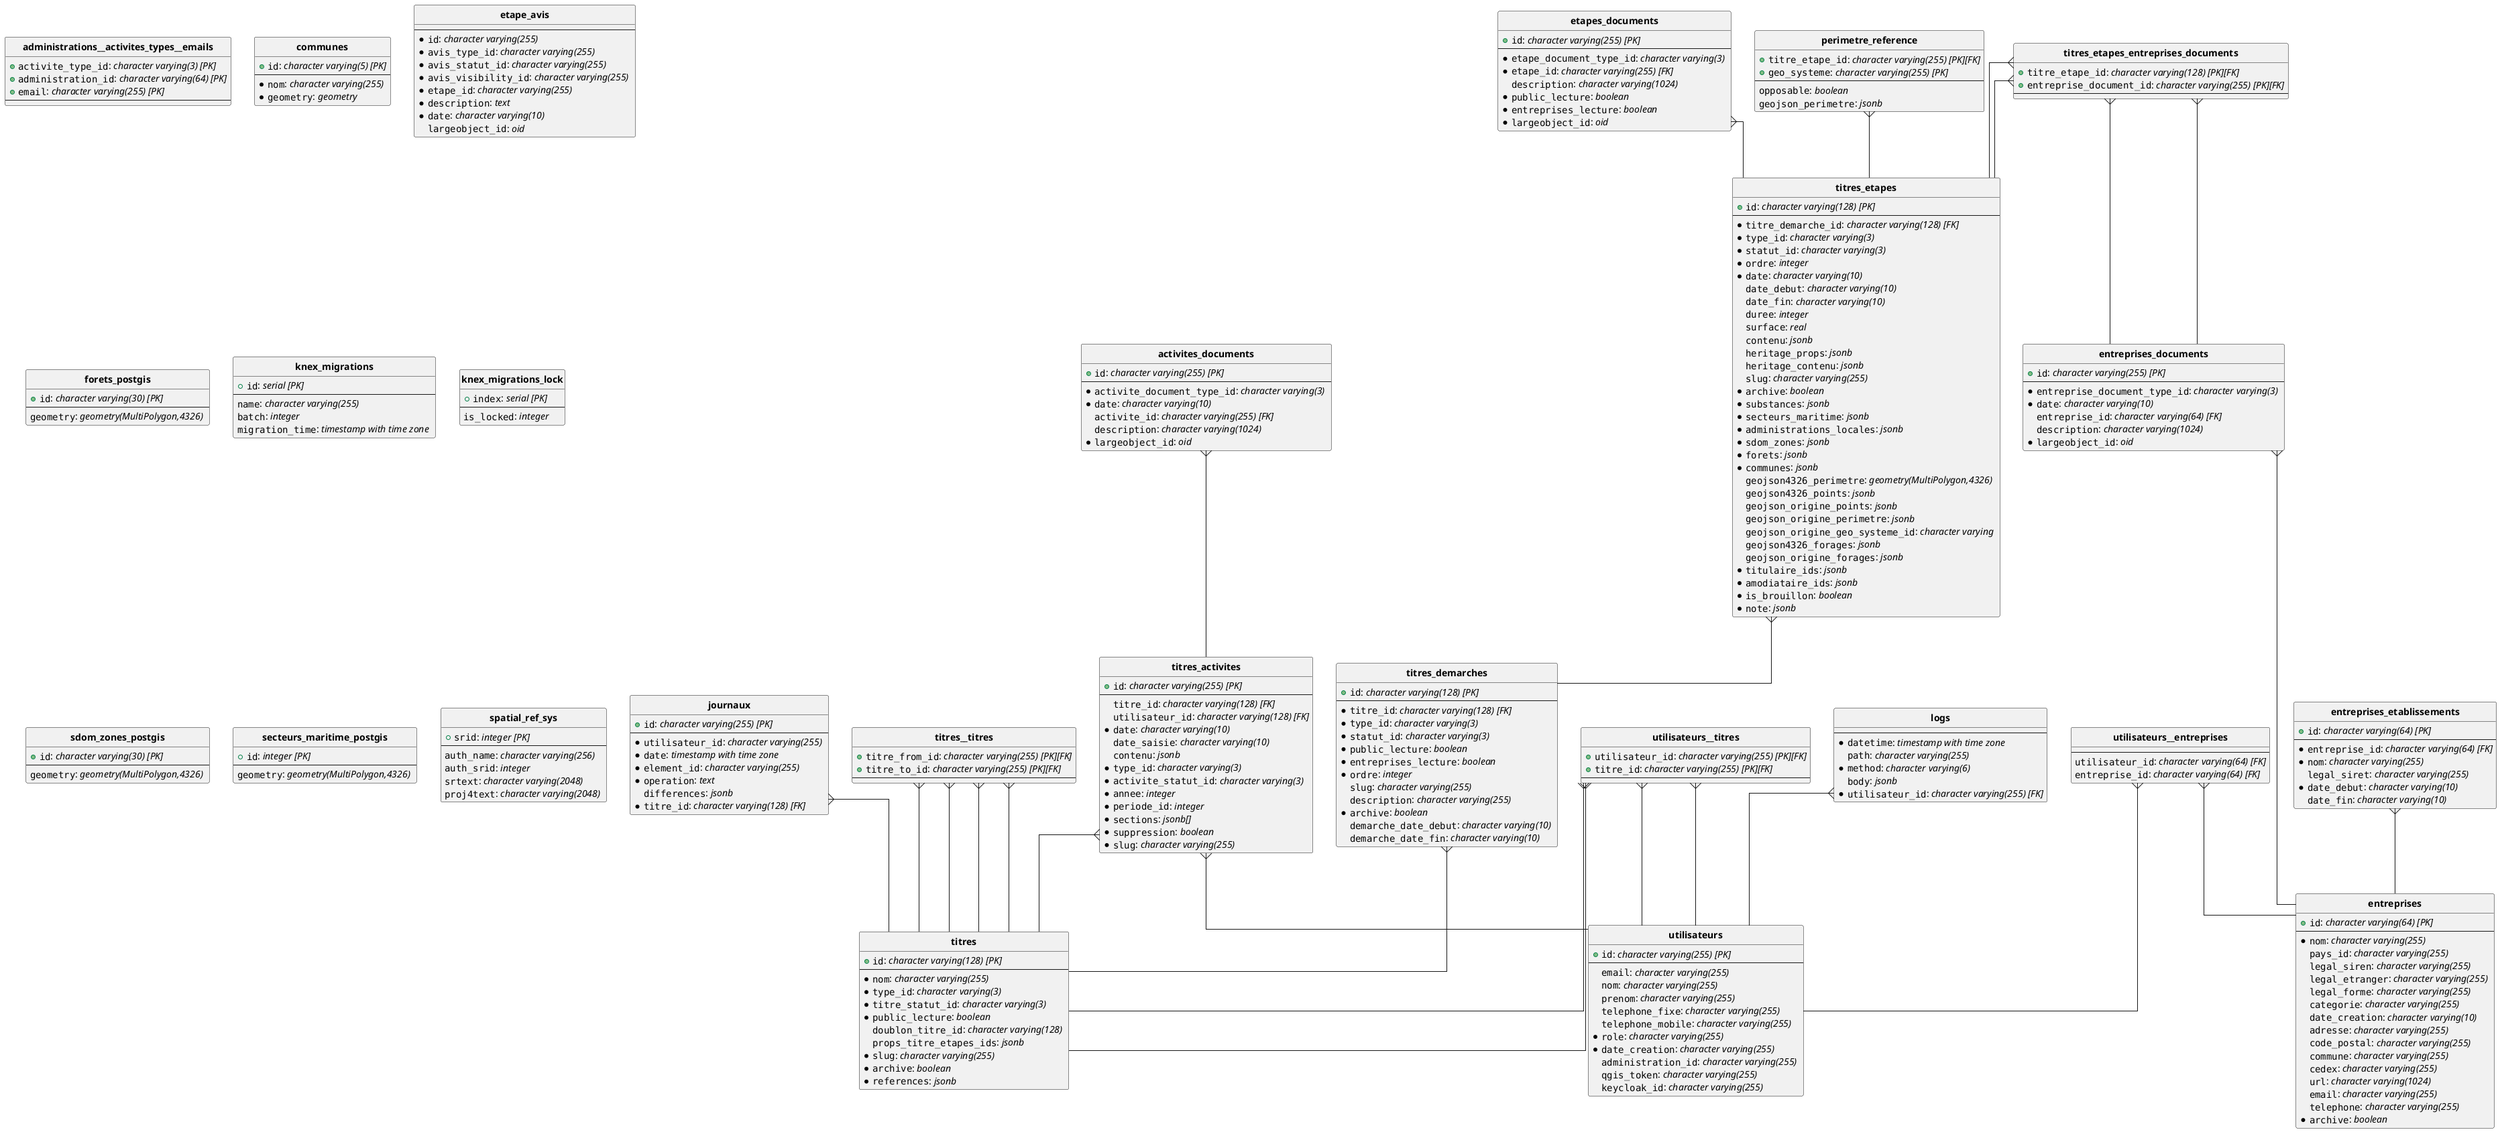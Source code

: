@startuml
hide circle
skinparam linetype ortho

entity "**activites_documents**" {
  + ""id"": //character varying(255) [PK]//
  --
  *""activite_document_type_id"": //character varying(3) //
  *""date"": //character varying(10) //
  ""activite_id"": //character varying(255) [FK]//
  ""description"": //character varying(1024) //
  *""largeobject_id"": //oid //
}

entity "**administrations__activites_types__emails**" {
  + ""activite_type_id"": //character varying(3) [PK]//
  + ""administration_id"": //character varying(64) [PK]//
  + ""email"": //character varying(255) [PK]//
  --
}

entity "**communes**" {
  + ""id"": //character varying(5) [PK]//
  --
  *""nom"": //character varying(255) //
  *""geometry"": //geometry //
}

entity "**entreprises**" {
  + ""id"": //character varying(64) [PK]//
  --
  *""nom"": //character varying(255) //
  ""pays_id"": //character varying(255) //
  ""legal_siren"": //character varying(255) //
  ""legal_etranger"": //character varying(255) //
  ""legal_forme"": //character varying(255) //
  ""categorie"": //character varying(255) //
  ""date_creation"": //character varying(10) //
  ""adresse"": //character varying(255) //
  ""code_postal"": //character varying(255) //
  ""commune"": //character varying(255) //
  ""cedex"": //character varying(255) //
  ""url"": //character varying(1024) //
  ""email"": //character varying(255) //
  ""telephone"": //character varying(255) //
  *""archive"": //boolean //
}

entity "**entreprises_documents**" {
  + ""id"": //character varying(255) [PK]//
  --
  *""entreprise_document_type_id"": //character varying(3) //
  *""date"": //character varying(10) //
  ""entreprise_id"": //character varying(64) [FK]//
  ""description"": //character varying(1024) //
  *""largeobject_id"": //oid //
}

entity "**entreprises_etablissements**" {
  + ""id"": //character varying(64) [PK]//
  --
  *""entreprise_id"": //character varying(64) [FK]//
  *""nom"": //character varying(255) //
  ""legal_siret"": //character varying(255) //
  *""date_debut"": //character varying(10) //
  ""date_fin"": //character varying(10) //
}

entity "**etape_avis**" {
  --
  *""id"": //character varying(255) //
  *""avis_type_id"": //character varying(255) //
  *""avis_statut_id"": //character varying(255) //
  *""avis_visibility_id"": //character varying(255) //
  *""etape_id"": //character varying(255) //
  *""description"": //text //
  *""date"": //character varying(10) //
  ""largeobject_id"": //oid //
}

entity "**etapes_documents**" {
  + ""id"": //character varying(255) [PK]//
  --
  *""etape_document_type_id"": //character varying(3) //
  *""etape_id"": //character varying(255) [FK]//
  ""description"": //character varying(1024) //
  *""public_lecture"": //boolean //
  *""entreprises_lecture"": //boolean //
  *""largeobject_id"": //oid //
}

entity "**forets_postgis**" {
  + ""id"": //character varying(30) [PK]//
  --
  ""geometry"": //geometry(MultiPolygon,4326) //
}

entity "**journaux**" {
  + ""id"": //character varying(255) [PK]//
  --
  *""utilisateur_id"": //character varying(255) //
  *""date"": //timestamp with time zone //
  *""element_id"": //character varying(255) //
  *""operation"": //text //
  ""differences"": //jsonb //
  *""titre_id"": //character varying(128) [FK]//
}

entity "**knex_migrations**" {
  + ""id"": //serial [PK]//
  --
  ""name"": //character varying(255) //
  ""batch"": //integer //
  ""migration_time"": //timestamp with time zone //
}

entity "**knex_migrations_lock**" {
  + ""index"": //serial [PK]//
  --
  ""is_locked"": //integer //
}

entity "**logs**" {
  --
  *""datetime"": //timestamp with time zone //
  ""path"": //character varying(255) //
  *""method"": //character varying(6) //
  ""body"": //jsonb //
  *""utilisateur_id"": //character varying(255) [FK]//
}

entity "**perimetre_reference**" {
  + ""titre_etape_id"": //character varying(255) [PK][FK]//
  + ""geo_systeme"": //character varying(255) [PK]//
  --
  ""opposable"": //boolean //
  ""geojson_perimetre"": //jsonb //
}

entity "**sdom_zones_postgis**" {
  + ""id"": //character varying(30) [PK]//
  --
  ""geometry"": //geometry(MultiPolygon,4326) //
}

entity "**secteurs_maritime_postgis**" {
  + ""id"": //integer [PK]//
  --
  ""geometry"": //geometry(MultiPolygon,4326) //
}

entity "**spatial_ref_sys**" {
  + ""srid"": //integer [PK]//
  --
  ""auth_name"": //character varying(256) //
  ""auth_srid"": //integer //
  ""srtext"": //character varying(2048) //
  ""proj4text"": //character varying(2048) //
}

entity "**titres**" {
  + ""id"": //character varying(128) [PK]//
  --
  *""nom"": //character varying(255) //
  *""type_id"": //character varying(3) //
  *""titre_statut_id"": //character varying(3) //
  *""public_lecture"": //boolean //
  ""doublon_titre_id"": //character varying(128) //
  ""props_titre_etapes_ids"": //jsonb //
  *""slug"": //character varying(255) //
  *""archive"": //boolean //
  *""references"": //jsonb //
}

entity "**titres__titres**" {
  + ""titre_from_id"": //character varying(255) [PK][FK]//
  + ""titre_to_id"": //character varying(255) [PK][FK]//
  --
}

entity "**titres_activites**" {
  + ""id"": //character varying(255) [PK]//
  --
  ""titre_id"": //character varying(128) [FK]//
  ""utilisateur_id"": //character varying(128) [FK]//
  *""date"": //character varying(10) //
  ""date_saisie"": //character varying(10) //
  ""contenu"": //jsonb //
  *""type_id"": //character varying(3) //
  *""activite_statut_id"": //character varying(3) //
  *""annee"": //integer //
  *""periode_id"": //integer //
  *""sections"": //jsonb[] //
  *""suppression"": //boolean //
  *""slug"": //character varying(255) //
}

entity "**titres_demarches**" {
  + ""id"": //character varying(128) [PK]//
  --
  *""titre_id"": //character varying(128) [FK]//
  *""type_id"": //character varying(3) //
  *""statut_id"": //character varying(3) //
  *""public_lecture"": //boolean //
  *""entreprises_lecture"": //boolean //
  *""ordre"": //integer //
  ""slug"": //character varying(255) //
  ""description"": //character varying(255) //
  *""archive"": //boolean //
  ""demarche_date_debut"": //character varying(10) //
  ""demarche_date_fin"": //character varying(10) //
}

entity "**titres_etapes**" {
  + ""id"": //character varying(128) [PK]//
  --
  *""titre_demarche_id"": //character varying(128) [FK]//
  *""type_id"": //character varying(3) //
  *""statut_id"": //character varying(3) //
  *""ordre"": //integer //
  *""date"": //character varying(10) //
  ""date_debut"": //character varying(10) //
  ""date_fin"": //character varying(10) //
  ""duree"": //integer //
  ""surface"": //real //
  ""contenu"": //jsonb //
  ""heritage_props"": //jsonb //
  ""heritage_contenu"": //jsonb //
  ""slug"": //character varying(255) //
  *""archive"": //boolean //
  *""substances"": //jsonb //
  *""secteurs_maritime"": //jsonb //
  *""administrations_locales"": //jsonb //
  *""sdom_zones"": //jsonb //
  *""forets"": //jsonb //
  *""communes"": //jsonb //
  ""geojson4326_perimetre"": //geometry(MultiPolygon,4326) //
  ""geojson4326_points"": //jsonb //
  ""geojson_origine_points"": //jsonb //
  ""geojson_origine_perimetre"": //jsonb //
  ""geojson_origine_geo_systeme_id"": //character varying //
  ""geojson4326_forages"": //jsonb //
  ""geojson_origine_forages"": //jsonb //
  *""titulaire_ids"": //jsonb //
  *""amodiataire_ids"": //jsonb //
  *""is_brouillon"": //boolean //
  *""note"": //jsonb //
}

entity "**titres_etapes_entreprises_documents**" {
  + ""titre_etape_id"": //character varying(128) [PK][FK]//
  + ""entreprise_document_id"": //character varying(255) [PK][FK]//
  --
}

entity "**utilisateurs**" {
  + ""id"": //character varying(255) [PK]//
  --
  ""email"": //character varying(255) //
  ""nom"": //character varying(255) //
  ""prenom"": //character varying(255) //
  ""telephone_fixe"": //character varying(255) //
  ""telephone_mobile"": //character varying(255) //
  *""role"": //character varying(255) //
  *""date_creation"": //character varying(255) //
  ""administration_id"": //character varying(255) //
  ""qgis_token"": //character varying(255) //
  ""keycloak_id"": //character varying(255) //
}

entity "**utilisateurs__entreprises**" {
  --
  ""utilisateur_id"": //character varying(64) [FK]//
  ""entreprise_id"": //character varying(64) [FK]//
}

entity "**utilisateurs__titres**" {
  + ""utilisateur_id"": //character varying(255) [PK][FK]//
  + ""titre_id"": //character varying(255) [PK][FK]//
  --
}

"**activites_documents**"   }--  "**titres_activites**"

"**entreprises_documents**"   }--  "**entreprises**"

"**entreprises_etablissements**"   }--  "**entreprises**"

"**etapes_documents**"   }--  "**titres_etapes**"

"**journaux**"   }--  "**titres**"

"**logs**"   }--  "**utilisateurs**"

"**perimetre_reference**"   }--  "**titres_etapes**"

"**titres__titres**"   }--  "**titres**"

"**titres__titres**"   }--  "**titres**"

"**titres__titres**"   }--  "**titres**"

"**titres__titres**"   }--  "**titres**"

"**titres_activites**"   }--  "**titres**"

"**titres_activites**"   }--  "**utilisateurs**"

"**titres_demarches**"   }--  "**titres**"

"**titres_etapes**"   }--  "**titres_demarches**"

"**titres_etapes_entreprises_documents**"   }--  "**entreprises_documents**"

"**titres_etapes_entreprises_documents**"   }--  "**entreprises_documents**"

"**titres_etapes_entreprises_documents**"   }--  "**titres_etapes**"

"**titres_etapes_entreprises_documents**"   }--  "**titres_etapes**"

"**utilisateurs__entreprises**"   }--  "**entreprises**"

"**utilisateurs__entreprises**"   }--  "**utilisateurs**"

"**utilisateurs__titres**"   }--  "**titres**"

"**utilisateurs__titres**"   }--  "**titres**"

"**utilisateurs__titres**"   }--  "**utilisateurs**"

"**utilisateurs__titres**"   }--  "**utilisateurs**"
@enduml
